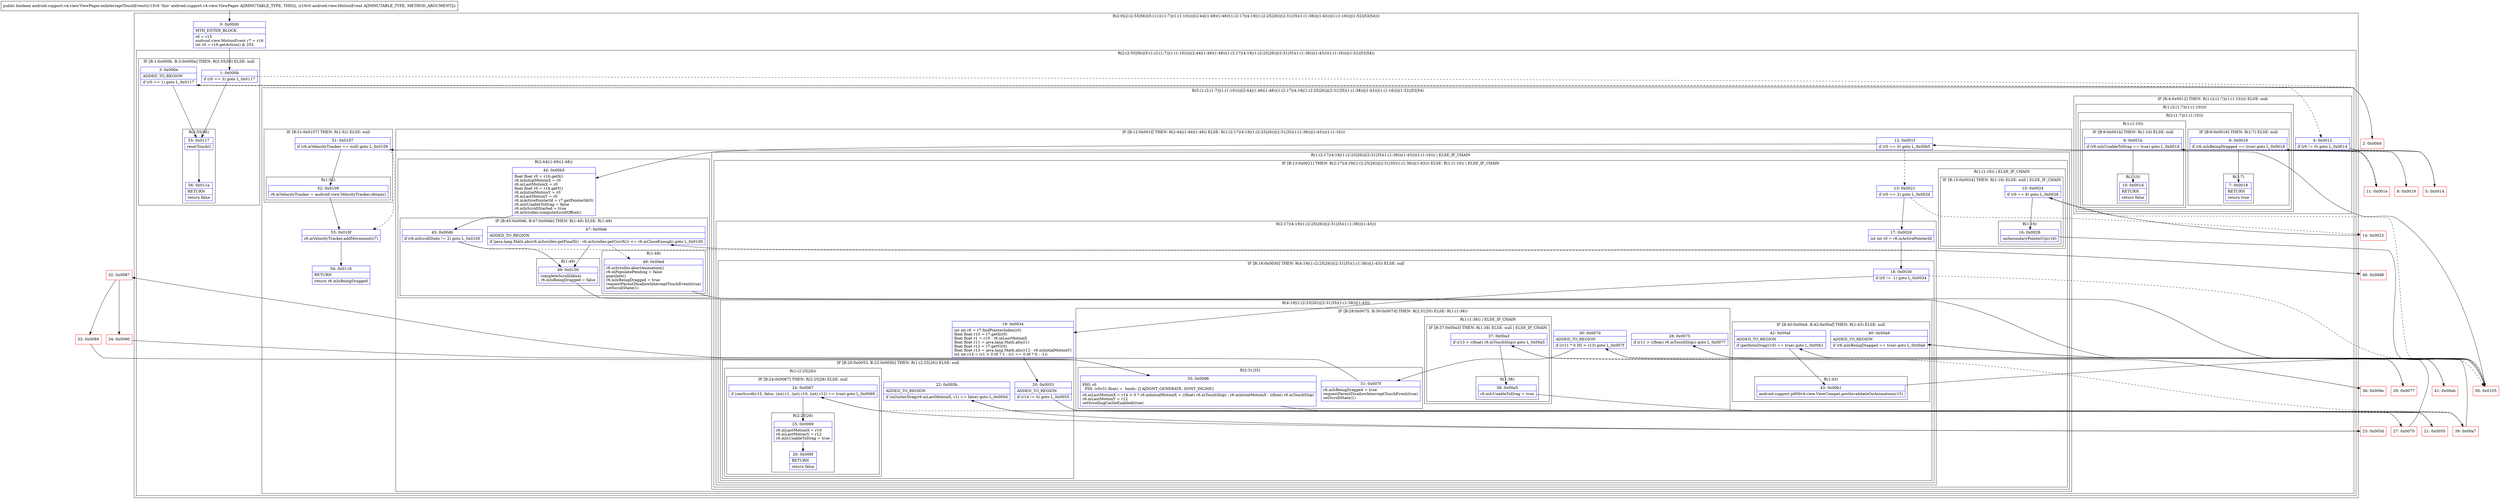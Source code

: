 digraph "CFG forandroid.support.v4.view.ViewPager.onInterceptTouchEvent(Landroid\/view\/MotionEvent;)Z" {
subgraph cluster_Region_1745002368 {
label = "R(2:0|(2:(2:55|56)|(5:(1:(2:(1:7)|(1:(1:10))))|(2:44|(1:49)(1:48))(1:(2:17|(4:19|(1:(2:25|26))|(2:31|35)(1:(1:38))|(1:43)))(1:(1:16)))|(1:52)|53|54)))";
node [shape=record,color=blue];
Node_0 [shape=record,label="{0\:\ 0x0000|MTH_ENTER_BLOCK\l|r6 = r15\landroid.view.MotionEvent r7 = r16\lint r0 = r16.getAction() & 255\l}"];
subgraph cluster_Region_1350029413 {
label = "R(2:(2:55|56)|(5:(1:(2:(1:7)|(1:(1:10))))|(2:44|(1:49)(1:48))(1:(2:17|(4:19|(1:(2:25|26))|(2:31|35)(1:(1:38))|(1:43)))(1:(1:16)))|(1:52)|53|54))";
node [shape=record,color=blue];
subgraph cluster_IfRegion_1645113094 {
label = "IF [B:1:0x000b, B:3:0x000e] THEN: R(2:55|56) ELSE: null";
node [shape=record,color=blue];
Node_1 [shape=record,label="{1\:\ 0x000b|if (r0 == 3) goto L_0x0117\l}"];
Node_3 [shape=record,label="{3\:\ 0x000e|ADDED_TO_REGION\l|if (r0 == 1) goto L_0x0117\l}"];
subgraph cluster_Region_1714162398 {
label = "R(2:55|56)";
node [shape=record,color=blue];
Node_55 [shape=record,label="{55\:\ 0x0117|resetTouch()\l}"];
Node_56 [shape=record,label="{56\:\ 0x011a|RETURN\l|return false\l}"];
}
}
subgraph cluster_Region_504110552 {
label = "R(5:(1:(2:(1:7)|(1:(1:10))))|(2:44|(1:49)(1:48))(1:(2:17|(4:19|(1:(2:25|26))|(2:31|35)(1:(1:38))|(1:43)))(1:(1:16)))|(1:52)|53|54)";
node [shape=record,color=blue];
subgraph cluster_IfRegion_1263840125 {
label = "IF [B:4:0x0012] THEN: R(1:(2:(1:7)|(1:(1:10)))) ELSE: null";
node [shape=record,color=blue];
Node_4 [shape=record,label="{4\:\ 0x0012|if (r0 != 0) goto L_0x0014\l}"];
subgraph cluster_Region_1484901179 {
label = "R(1:(2:(1:7)|(1:(1:10))))";
node [shape=record,color=blue];
subgraph cluster_Region_1825068576 {
label = "R(2:(1:7)|(1:(1:10)))";
node [shape=record,color=blue];
subgraph cluster_IfRegion_38946596 {
label = "IF [B:6:0x0016] THEN: R(1:7) ELSE: null";
node [shape=record,color=blue];
Node_6 [shape=record,label="{6\:\ 0x0016|if (r6.mIsBeingDragged == true) goto L_0x0018\l}"];
subgraph cluster_Region_70178634 {
label = "R(1:7)";
node [shape=record,color=blue];
Node_7 [shape=record,label="{7\:\ 0x0018|RETURN\l|return true\l}"];
}
}
subgraph cluster_Region_1386220775 {
label = "R(1:(1:10))";
node [shape=record,color=blue];
subgraph cluster_IfRegion_2088188357 {
label = "IF [B:9:0x001b] THEN: R(1:10) ELSE: null";
node [shape=record,color=blue];
Node_9 [shape=record,label="{9\:\ 0x001b|if (r6.mIsUnableToDrag == true) goto L_0x001d\l}"];
subgraph cluster_Region_1812740616 {
label = "R(1:10)";
node [shape=record,color=blue];
Node_10 [shape=record,label="{10\:\ 0x001d|RETURN\l|return false\l}"];
}
}
}
}
}
}
subgraph cluster_IfRegion_722221755 {
label = "IF [B:12:0x001f] THEN: R(2:44|(1:49)(1:48)) ELSE: R(1:(2:17|(4:19|(1:(2:25|26))|(2:31|35)(1:(1:38))|(1:43)))(1:(1:16)))";
node [shape=record,color=blue];
Node_12 [shape=record,label="{12\:\ 0x001f|if (r0 == 0) goto L_0x00b5\l}"];
subgraph cluster_Region_1886073601 {
label = "R(2:44|(1:49)(1:48))";
node [shape=record,color=blue];
Node_44 [shape=record,label="{44\:\ 0x00b5|float float r0 = r16.getX()\lr6.mInitialMotionX = r0\lr6.mLastMotionX = r0\lfloat float r0 = r16.getY()\lr6.mInitialMotionY = r0\lr6.mLastMotionY = r0\lr6.mActivePointerId = r7.getPointerId(0)\lr6.mIsUnableToDrag = false\lr6.mIsScrollStarted = true\lr6.mScroller.computeScrollOffset()\l}"];
subgraph cluster_IfRegion_510272580 {
label = "IF [B:45:0x00d6, B:47:0x00eb] THEN: R(1:49) ELSE: R(1:48)";
node [shape=record,color=blue];
Node_45 [shape=record,label="{45\:\ 0x00d6|if (r6.mScrollState != 2) goto L_0x0100\l}"];
Node_47 [shape=record,label="{47\:\ 0x00eb|ADDED_TO_REGION\l|if (java.lang.Math.abs(r6.mScroller.getFinalX() \- r6.mScroller.getCurrX()) \<= r6.mCloseEnough) goto L_0x0100\l}"];
subgraph cluster_Region_1283441754 {
label = "R(1:49)";
node [shape=record,color=blue];
Node_49 [shape=record,label="{49\:\ 0x0100|completeScroll(false)\lr6.mIsBeingDragged = false\l}"];
}
subgraph cluster_Region_151217409 {
label = "R(1:48)";
node [shape=record,color=blue];
Node_48 [shape=record,label="{48\:\ 0x00ed|r6.mScroller.abortAnimation()\lr6.mPopulatePending = false\lpopulate()\lr6.mIsBeingDragged = true\lrequestParentDisallowInterceptTouchEvent(true)\lsetScrollState(1)\l}"];
}
}
}
subgraph cluster_Region_80925267 {
label = "R(1:(2:17|(4:19|(1:(2:25|26))|(2:31|35)(1:(1:38))|(1:43)))(1:(1:16))) | ELSE_IF_CHAIN\l";
node [shape=record,color=blue];
subgraph cluster_IfRegion_1427112159 {
label = "IF [B:13:0x0021] THEN: R(2:17|(4:19|(1:(2:25|26))|(2:31|35)(1:(1:38))|(1:43))) ELSE: R(1:(1:16)) | ELSE_IF_CHAIN\l";
node [shape=record,color=blue];
Node_13 [shape=record,label="{13\:\ 0x0021|if (r0 == 2) goto L_0x002d\l}"];
subgraph cluster_Region_706111380 {
label = "R(2:17|(4:19|(1:(2:25|26))|(2:31|35)(1:(1:38))|(1:43)))";
node [shape=record,color=blue];
Node_17 [shape=record,label="{17\:\ 0x002d|int int r0 = r6.mActivePointerId\l}"];
subgraph cluster_IfRegion_1619347855 {
label = "IF [B:18:0x0030] THEN: R(4:19|(1:(2:25|26))|(2:31|35)(1:(1:38))|(1:43)) ELSE: null";
node [shape=record,color=blue];
Node_18 [shape=record,label="{18\:\ 0x0030|if (r0 != \-1) goto L_0x0034\l}"];
subgraph cluster_Region_104648860 {
label = "R(4:19|(1:(2:25|26))|(2:31|35)(1:(1:38))|(1:43))";
node [shape=record,color=blue];
Node_19 [shape=record,label="{19\:\ 0x0034|int int r0 = r7.findPointerIndex(r0)\lfloat float r10 = r7.getX(r0)\lfloat float r1 = r10 \- r6.mLastMotionX\lfloat float r11 = java.lang.Math.abs(r1)\lfloat float r12 = r7.getY(r0)\lfloat float r13 = java.lang.Math.abs(r12 \- r6.mInitialMotionY)\lint int r14 = (r1 \> 0.0f ? 1 : (r1 == 0.0f ? 0 : \-1))\l}"];
subgraph cluster_IfRegion_459622140 {
label = "IF [B:20:0x0053, B:22:0x005b] THEN: R(1:(2:25|26)) ELSE: null";
node [shape=record,color=blue];
Node_20 [shape=record,label="{20\:\ 0x0053|ADDED_TO_REGION\l|if (r14 != 0) goto L_0x0055\l}"];
Node_22 [shape=record,label="{22\:\ 0x005b|ADDED_TO_REGION\l|if (isGutterDrag(r6.mLastMotionX, r1) == false) goto L_0x005d\l}"];
subgraph cluster_Region_1263898249 {
label = "R(1:(2:25|26))";
node [shape=record,color=blue];
subgraph cluster_IfRegion_902216632 {
label = "IF [B:24:0x0067] THEN: R(2:25|26) ELSE: null";
node [shape=record,color=blue];
Node_24 [shape=record,label="{24\:\ 0x0067|if (canScroll(r15, false, (int) r1, (int) r10, (int) r12) == true) goto L_0x0069\l}"];
subgraph cluster_Region_1213550647 {
label = "R(2:25|26)";
node [shape=record,color=blue];
Node_25 [shape=record,label="{25\:\ 0x0069|r6.mLastMotionX = r10\lr6.mLastMotionY = r12\lr6.mIsUnableToDrag = true\l}"];
Node_26 [shape=record,label="{26\:\ 0x006f|RETURN\l|return false\l}"];
}
}
}
}
subgraph cluster_IfRegion_469640531 {
label = "IF [B:28:0x0075, B:30:0x007d] THEN: R(2:31|35) ELSE: R(1:(1:38))";
node [shape=record,color=blue];
Node_28 [shape=record,label="{28\:\ 0x0075|if (r11 \> ((float) r6.mTouchSlop)) goto L_0x0077\l}"];
Node_30 [shape=record,label="{30\:\ 0x007d|ADDED_TO_REGION\l|if ((r11 * 0.5f) \> r13) goto L_0x007f\l}"];
subgraph cluster_Region_2034764531 {
label = "R(2:31|35)";
node [shape=record,color=blue];
Node_31 [shape=record,label="{31\:\ 0x007f|r6.mIsBeingDragged = true\lrequestParentDisallowInterceptTouchEvent(true)\lsetScrollState(1)\l}"];
Node_35 [shape=record,label="{35\:\ 0x0096|PHI: r0 \l  PHI: (r0v31 float) =  binds: [] A[DONT_GENERATE, DONT_INLINE]\l|r6.mLastMotionX = r14 \> 0 ? r6.mInitialMotionX + ((float) r6.mTouchSlop) : r6.mInitialMotionX \- ((float) r6.mTouchSlop)\lr6.mLastMotionY = r12\lsetScrollingCacheEnabled(true)\l}"];
}
subgraph cluster_Region_2042285741 {
label = "R(1:(1:38)) | ELSE_IF_CHAIN\l";
node [shape=record,color=blue];
subgraph cluster_IfRegion_501843040 {
label = "IF [B:37:0x00a3] THEN: R(1:38) ELSE: null | ELSE_IF_CHAIN\l";
node [shape=record,color=blue];
Node_37 [shape=record,label="{37\:\ 0x00a3|if (r13 \> ((float) r6.mTouchSlop)) goto L_0x00a5\l}"];
subgraph cluster_Region_1795397622 {
label = "R(1:38)";
node [shape=record,color=blue];
Node_38 [shape=record,label="{38\:\ 0x00a5|r6.mIsUnableToDrag = true\l}"];
}
}
}
}
subgraph cluster_IfRegion_1365681262 {
label = "IF [B:40:0x00a9, B:42:0x00af] THEN: R(1:43) ELSE: null";
node [shape=record,color=blue];
Node_40 [shape=record,label="{40\:\ 0x00a9|ADDED_TO_REGION\l|if (r6.mIsBeingDragged == true) goto L_0x00ab\l}"];
Node_42 [shape=record,label="{42\:\ 0x00af|ADDED_TO_REGION\l|if (performDrag(r10) == true) goto L_0x00b1\l}"];
subgraph cluster_Region_2035388559 {
label = "R(1:43)";
node [shape=record,color=blue];
Node_43 [shape=record,label="{43\:\ 0x00b1|android.support.p000v4.view.ViewCompat.postInvalidateOnAnimation(r15)\l}"];
}
}
}
}
}
subgraph cluster_Region_513243370 {
label = "R(1:(1:16)) | ELSE_IF_CHAIN\l";
node [shape=record,color=blue];
subgraph cluster_IfRegion_1148662564 {
label = "IF [B:15:0x0024] THEN: R(1:16) ELSE: null | ELSE_IF_CHAIN\l";
node [shape=record,color=blue];
Node_15 [shape=record,label="{15\:\ 0x0024|if (r0 == 6) goto L_0x0028\l}"];
subgraph cluster_Region_829882931 {
label = "R(1:16)";
node [shape=record,color=blue];
Node_16 [shape=record,label="{16\:\ 0x0028|onSecondaryPointerUp(r16)\l}"];
}
}
}
}
}
}
subgraph cluster_IfRegion_1186762700 {
label = "IF [B:51:0x0107] THEN: R(1:52) ELSE: null";
node [shape=record,color=blue];
Node_51 [shape=record,label="{51\:\ 0x0107|if (r6.mVelocityTracker == null) goto L_0x0109\l}"];
subgraph cluster_Region_865905276 {
label = "R(1:52)";
node [shape=record,color=blue];
Node_52 [shape=record,label="{52\:\ 0x0109|r6.mVelocityTracker = android.view.VelocityTracker.obtain()\l}"];
}
}
Node_53 [shape=record,label="{53\:\ 0x010f|r6.mVelocityTracker.addMovement(r7)\l}"];
Node_54 [shape=record,label="{54\:\ 0x0116|RETURN\l|return r6.mIsBeingDragged\l}"];
}
}
}
Node_2 [shape=record,color=red,label="{2\:\ 0x000d}"];
Node_5 [shape=record,color=red,label="{5\:\ 0x0014}"];
Node_8 [shape=record,color=red,label="{8\:\ 0x0019}"];
Node_11 [shape=record,color=red,label="{11\:\ 0x001e}"];
Node_14 [shape=record,color=red,label="{14\:\ 0x0023}"];
Node_21 [shape=record,color=red,label="{21\:\ 0x0055}"];
Node_23 [shape=record,color=red,label="{23\:\ 0x005d}"];
Node_27 [shape=record,color=red,label="{27\:\ 0x0070}"];
Node_29 [shape=record,color=red,label="{29\:\ 0x0077}"];
Node_32 [shape=record,color=red,label="{32\:\ 0x0087}"];
Node_33 [shape=record,color=red,label="{33\:\ 0x0089}"];
Node_34 [shape=record,color=red,label="{34\:\ 0x0090}"];
Node_36 [shape=record,color=red,label="{36\:\ 0x009e}"];
Node_39 [shape=record,color=red,label="{39\:\ 0x00a7}"];
Node_41 [shape=record,color=red,label="{41\:\ 0x00ab}"];
Node_46 [shape=record,color=red,label="{46\:\ 0x00d8}"];
Node_50 [shape=record,color=red,label="{50\:\ 0x0105}"];
MethodNode[shape=record,label="{public boolean android.support.v4.view.ViewPager.onInterceptTouchEvent((r15v0 'this' android.support.v4.view.ViewPager A[IMMUTABLE_TYPE, THIS]), (r16v0 android.view.MotionEvent A[IMMUTABLE_TYPE, METHOD_ARGUMENT])) }"];
MethodNode -> Node_0;
Node_0 -> Node_1;
Node_1 -> Node_2[style=dashed];
Node_1 -> Node_55;
Node_3 -> Node_4[style=dashed];
Node_3 -> Node_55;
Node_55 -> Node_56;
Node_4 -> Node_5;
Node_4 -> Node_11[style=dashed];
Node_6 -> Node_7;
Node_6 -> Node_8[style=dashed];
Node_9 -> Node_10;
Node_9 -> Node_11[style=dashed];
Node_12 -> Node_13[style=dashed];
Node_12 -> Node_44;
Node_44 -> Node_45;
Node_45 -> Node_46[style=dashed];
Node_45 -> Node_49;
Node_47 -> Node_48[style=dashed];
Node_47 -> Node_49;
Node_49 -> Node_50;
Node_48 -> Node_50;
Node_13 -> Node_14[style=dashed];
Node_13 -> Node_17;
Node_17 -> Node_18;
Node_18 -> Node_19;
Node_18 -> Node_50[style=dashed];
Node_19 -> Node_20;
Node_20 -> Node_21;
Node_20 -> Node_27[style=dashed];
Node_22 -> Node_23;
Node_22 -> Node_27[style=dashed];
Node_24 -> Node_25;
Node_24 -> Node_27[style=dashed];
Node_25 -> Node_26;
Node_28 -> Node_29;
Node_28 -> Node_36[style=dashed];
Node_30 -> Node_31;
Node_30 -> Node_36[style=dashed];
Node_31 -> Node_32;
Node_35 -> Node_39;
Node_37 -> Node_38;
Node_37 -> Node_39[style=dashed];
Node_38 -> Node_39;
Node_40 -> Node_41;
Node_40 -> Node_50[style=dashed];
Node_42 -> Node_43;
Node_42 -> Node_50[style=dashed];
Node_43 -> Node_50;
Node_15 -> Node_16;
Node_15 -> Node_50[style=dashed];
Node_16 -> Node_50;
Node_51 -> Node_52;
Node_51 -> Node_53[style=dashed];
Node_52 -> Node_53;
Node_53 -> Node_54;
Node_2 -> Node_3;
Node_5 -> Node_6;
Node_8 -> Node_9;
Node_11 -> Node_12;
Node_14 -> Node_15;
Node_21 -> Node_22;
Node_23 -> Node_24;
Node_27 -> Node_28;
Node_29 -> Node_30;
Node_32 -> Node_33;
Node_32 -> Node_34;
Node_33 -> Node_35;
Node_34 -> Node_35;
Node_36 -> Node_37;
Node_39 -> Node_40;
Node_41 -> Node_42;
Node_46 -> Node_47;
Node_50 -> Node_51;
}

